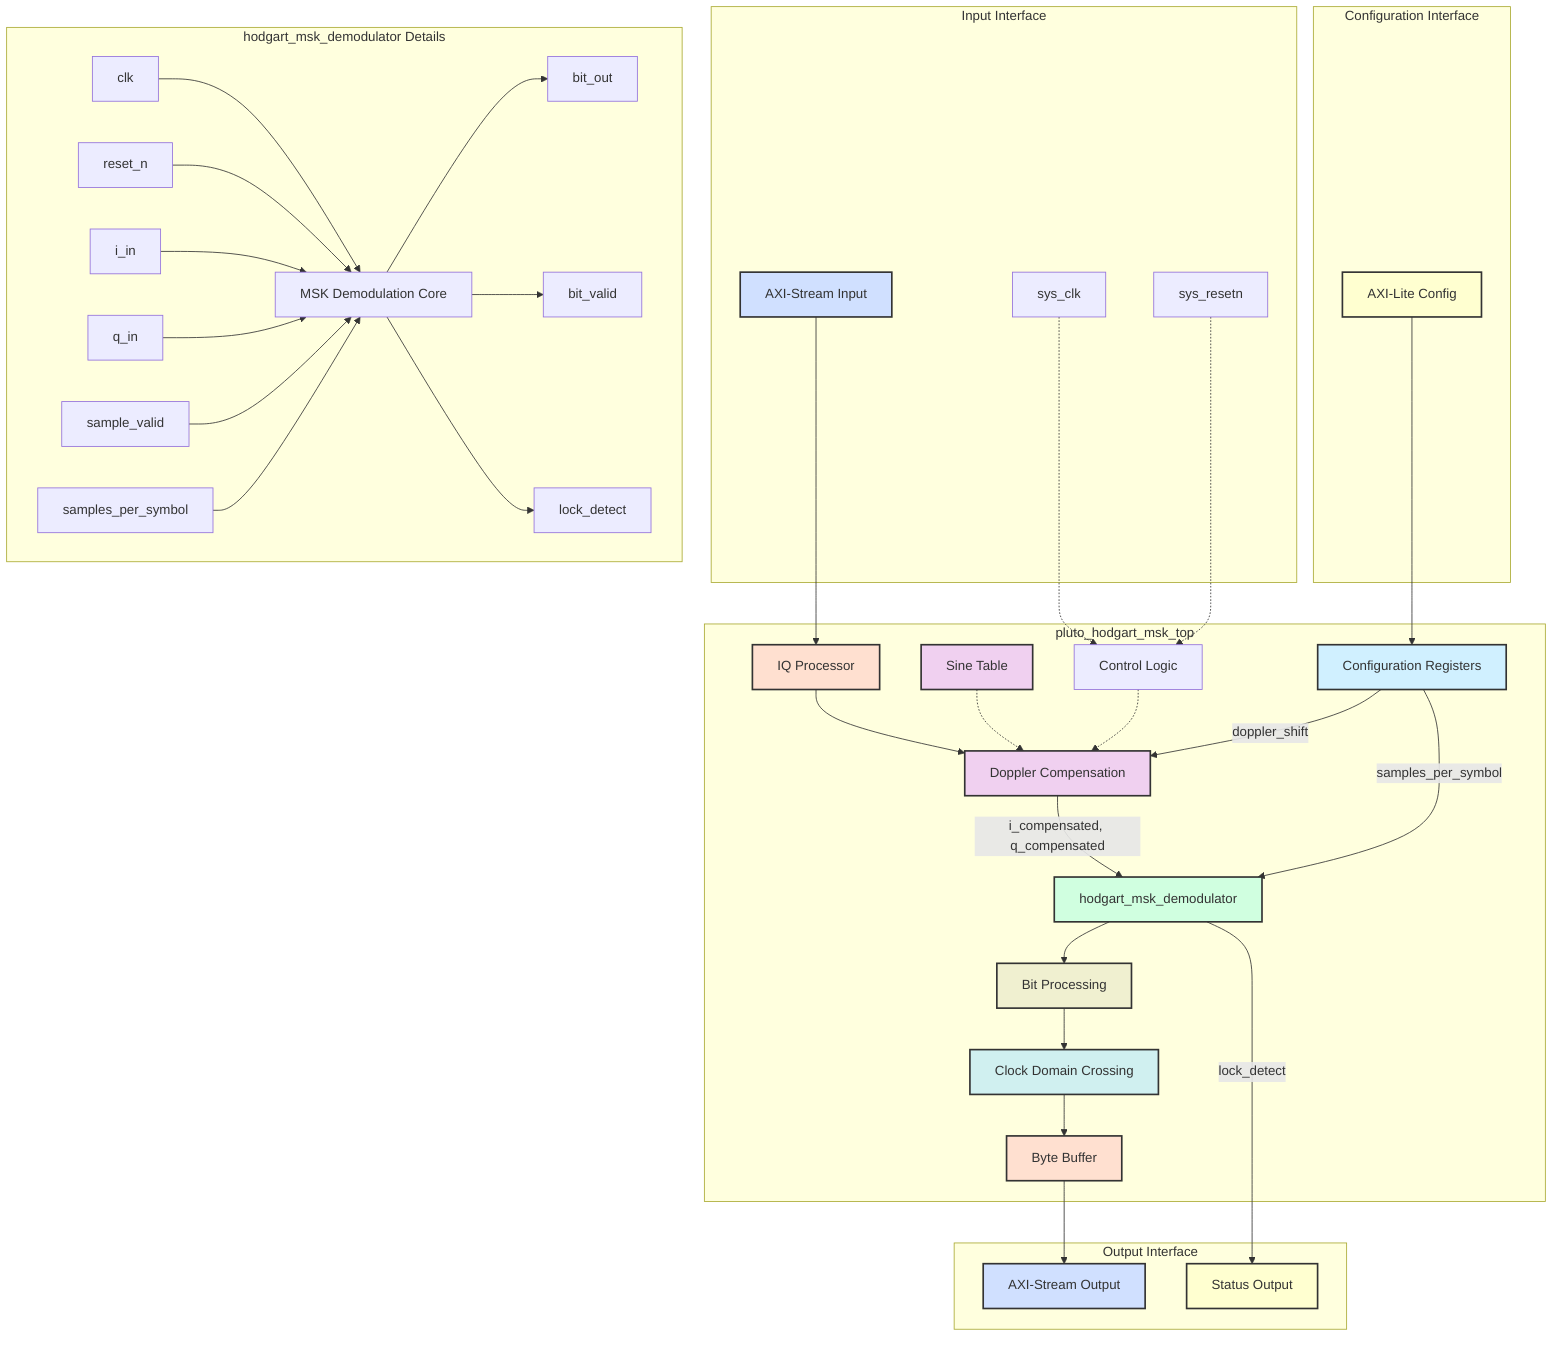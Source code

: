 graph TD
    %% Main interfaces
    input[AXI-Stream Input] --> iqproc[IQ Processor]
    
    %% System signals
    sysclk[sys_clk] -.-> control
    sysrst[sys_resetn] -.-> control
    
    %% Doppler compensation
    iqproc --> dopcomp[Doppler Compensation]
    dopcomp --> |i_compensated, q_compensated| demod
    
    %% Sine/Cosine tables
    sintable[Sine Table] -.-> dopcomp
    control[Control Logic] -.-> dopcomp
    
    %% Main Demodulator
    demod[hodgart_msk_demodulator] --> bitproc[Bit Processing]
    
    %% Configuration
    config[AXI-Lite Config] --> reg[Configuration Registers]
    reg --> |samples_per_symbol| demod
    reg --> |doppler_shift| dopcomp
    
    %% Bit processing
    bitproc --> cdc[Clock Domain Crossing]
    cdc --> bytebuff[Byte Buffer]
    bytebuff --> output[AXI-Stream Output]
    
    %% Status signals
    demod --> |lock_detect| status[Status Output]
    
    %% Subgraphs for logical grouping
    subgraph "pluto_hodgart_msk_top"
        iqproc
        dopcomp
        demod
        bitproc
        cdc
        bytebuff
        reg
        control
        sintable
    end
    
    subgraph "Input Interface"
        input
        sysclk
        sysrst
    end
    
    subgraph "Configuration Interface"
        config
    end
    
    subgraph "Output Interface"
        output
        status
    end
    
    %% Component details
    subgraph "hodgart_msk_demodulator Details"
        demod_clk[clk] --> demod_core[MSK Demodulation Core]
        demod_reset[reset_n] --> demod_core
        demod_i[i_in] --> demod_core
        demod_q[q_in] --> demod_core
        demod_valid[sample_valid] --> demod_core
        demod_sps[samples_per_symbol] --> demod_core
        demod_core --> demod_bit_out[bit_out]
        demod_core --> demod_bit_valid[bit_valid]
        demod_core --> demod_lock[lock_detect]
    end
    
    style input fill:#d0e0ff,stroke:#333,stroke-width:2px
    style iqproc fill:#ffe0d0,stroke:#333,stroke-width:2px
    style dopcomp fill:#f0d0f0,stroke:#333,stroke-width:2px
    style demod fill:#d0ffe0,stroke:#333,stroke-width:2px
    style bitproc fill:#f0f0d0,stroke:#333,stroke-width:2px
    style cdc fill:#d0f0f0,stroke:#333,stroke-width:2px
    style bytebuff fill:#ffe0d0,stroke:#333,stroke-width:2px
    style output fill:#d0e0ff,stroke:#333,stroke-width:2px
    style status fill:#ffffd0,stroke:#333,stroke-width:2px
    style config fill:#ffffd0,stroke:#333,stroke-width:2px
    style reg fill:#d0f0ff,stroke:#333,stroke-width:2px
    style sintable fill:#f0d0f0,stroke:#333,stroke-width:2px